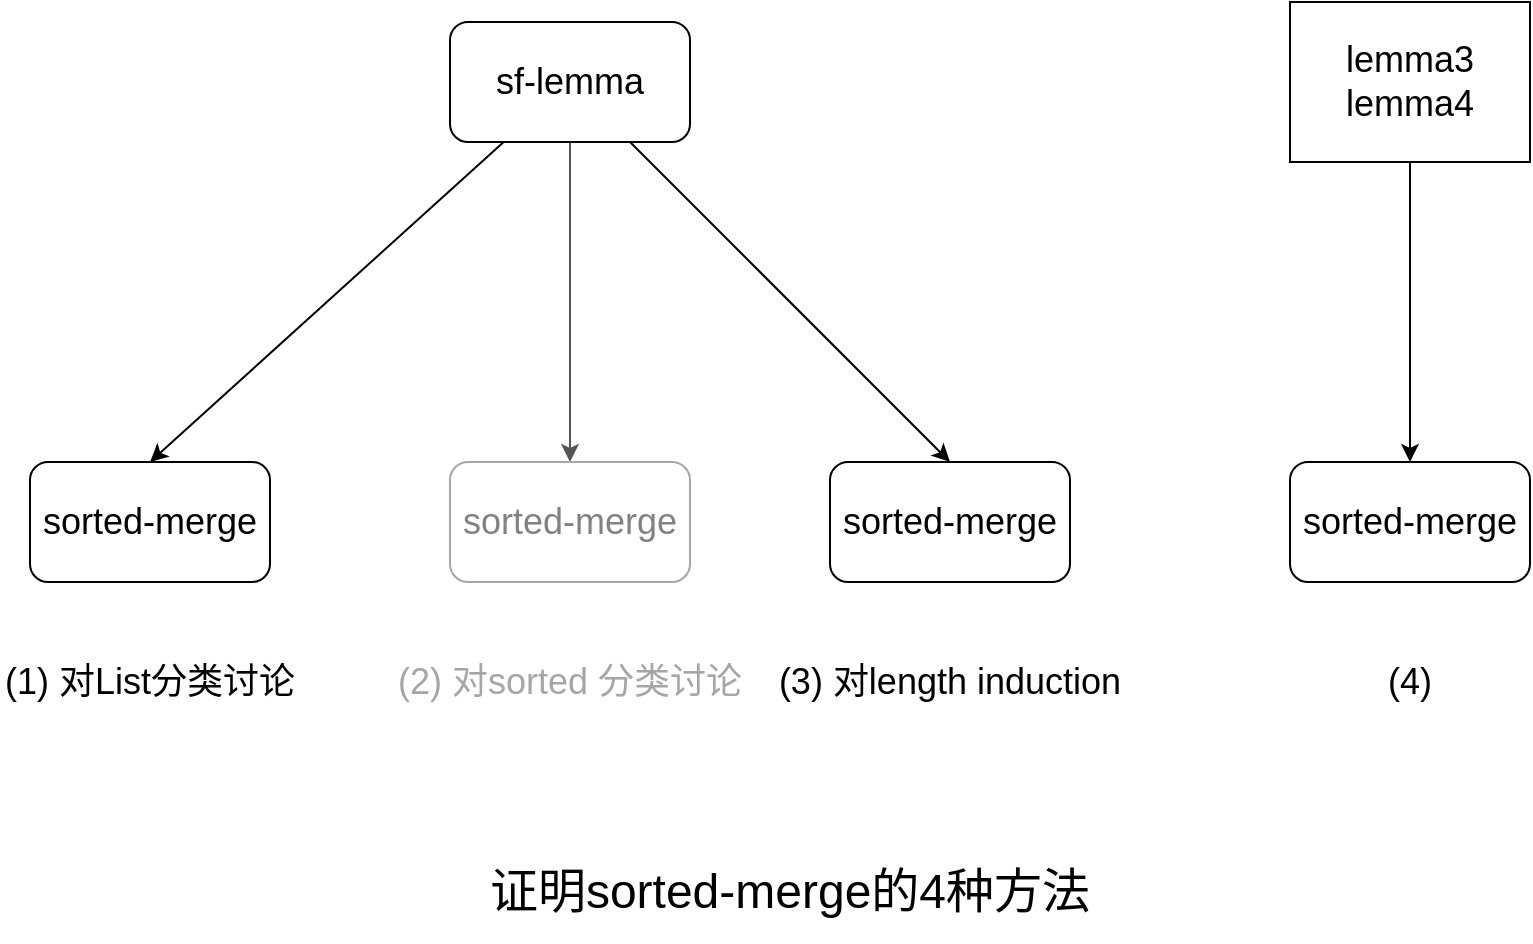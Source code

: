 <mxfile version="18.0.1" type="device"><diagram id="xYReQdLvp108tNMCdzC9" name="Page-1"><mxGraphModel dx="1422" dy="850" grid="1" gridSize="10" guides="1" tooltips="1" connect="1" arrows="1" fold="1" page="1" pageScale="1" pageWidth="827" pageHeight="1169" math="0" shadow="0"><root><mxCell id="0"/><mxCell id="1" parent="0"/><mxCell id="EVcznUNdPkEwKf5tQt21-7" style="rounded=0;orthogonalLoop=1;jettySize=auto;html=1;entryX=0.5;entryY=0;entryDx=0;entryDy=0;fontSize=18;" parent="1" source="EVcznUNdPkEwKf5tQt21-1" target="EVcznUNdPkEwKf5tQt21-3" edge="1"><mxGeometry relative="1" as="geometry"/></mxCell><mxCell id="EVcznUNdPkEwKf5tQt21-8" style="edgeStyle=none;rounded=0;orthogonalLoop=1;jettySize=auto;html=1;entryX=0.5;entryY=0;entryDx=0;entryDy=0;fontSize=18;fontColor=#949494;strokeColor=#545454;" parent="1" source="EVcznUNdPkEwKf5tQt21-1" target="EVcznUNdPkEwKf5tQt21-4" edge="1"><mxGeometry relative="1" as="geometry"/></mxCell><mxCell id="EVcznUNdPkEwKf5tQt21-9" style="edgeStyle=none;rounded=0;orthogonalLoop=1;jettySize=auto;html=1;entryX=0.5;entryY=0;entryDx=0;entryDy=0;fontSize=18;" parent="1" source="EVcznUNdPkEwKf5tQt21-1" target="EVcznUNdPkEwKf5tQt21-5" edge="1"><mxGeometry relative="1" as="geometry"/></mxCell><mxCell id="EVcznUNdPkEwKf5tQt21-1" value="sf-lemma" style="rounded=1;whiteSpace=wrap;html=1;fontSize=18;" parent="1" vertex="1"><mxGeometry x="340" y="200" width="120" height="60" as="geometry"/></mxCell><mxCell id="EVcznUNdPkEwKf5tQt21-3" value="sorted-merge" style="rounded=1;whiteSpace=wrap;html=1;fontSize=18;" parent="1" vertex="1"><mxGeometry x="130" y="420" width="120" height="60" as="geometry"/></mxCell><mxCell id="EVcznUNdPkEwKf5tQt21-4" value="sorted-merge" style="rounded=1;whiteSpace=wrap;html=1;fontSize=18;strokeColor=#A6A6A6;fontColor=#828282;" parent="1" vertex="1"><mxGeometry x="340" y="420" width="120" height="60" as="geometry"/></mxCell><mxCell id="EVcznUNdPkEwKf5tQt21-5" value="sorted-merge" style="rounded=1;whiteSpace=wrap;html=1;fontSize=18;" parent="1" vertex="1"><mxGeometry x="530" y="420" width="120" height="60" as="geometry"/></mxCell><mxCell id="EVcznUNdPkEwKf5tQt21-6" value="sorted-merge" style="rounded=1;whiteSpace=wrap;html=1;fontSize=18;" parent="1" vertex="1"><mxGeometry x="760" y="420" width="120" height="60" as="geometry"/></mxCell><mxCell id="EVcznUNdPkEwKf5tQt21-11" style="edgeStyle=none;rounded=0;orthogonalLoop=1;jettySize=auto;html=1;fontSize=18;" parent="1" source="EVcznUNdPkEwKf5tQt21-10" target="EVcznUNdPkEwKf5tQt21-6" edge="1"><mxGeometry relative="1" as="geometry"/></mxCell><mxCell id="EVcznUNdPkEwKf5tQt21-10" value="lemma3&lt;br&gt;lemma4" style="rounded=0;whiteSpace=wrap;html=1;fontSize=18;" parent="1" vertex="1"><mxGeometry x="760" y="190" width="120" height="80" as="geometry"/></mxCell><mxCell id="EVcznUNdPkEwKf5tQt21-13" value="(3) 对length induction" style="text;html=1;strokeColor=none;fillColor=none;align=center;verticalAlign=middle;whiteSpace=wrap;rounded=0;fontSize=18;" parent="1" vertex="1"><mxGeometry x="500" y="500" width="180" height="60" as="geometry"/></mxCell><mxCell id="EVcznUNdPkEwKf5tQt21-14" value="(2) 对sorted 分类讨论" style="text;html=1;strokeColor=none;fillColor=none;align=center;verticalAlign=middle;whiteSpace=wrap;rounded=0;fontSize=18;fontColor=#A6A6A6;" parent="1" vertex="1"><mxGeometry x="310" y="507.5" width="180" height="45" as="geometry"/></mxCell><mxCell id="EVcznUNdPkEwKf5tQt21-15" value="(1) 对List分类讨论" style="text;html=1;strokeColor=none;fillColor=none;align=center;verticalAlign=middle;whiteSpace=wrap;rounded=0;fontSize=18;" parent="1" vertex="1"><mxGeometry x="115" y="522.5" width="150" height="15" as="geometry"/></mxCell><mxCell id="EVcznUNdPkEwKf5tQt21-17" value="证明sorted-merge的4种方法" style="text;html=1;strokeColor=none;fillColor=none;align=center;verticalAlign=middle;whiteSpace=wrap;rounded=0;fontSize=24;fontColor=#000000;" parent="1" vertex="1"><mxGeometry x="340" y="610" width="340" height="50" as="geometry"/></mxCell><mxCell id="oHJZJPX1zBOCWTEMmnmV-1" value="(4)" style="text;html=1;strokeColor=none;fillColor=none;align=center;verticalAlign=middle;whiteSpace=wrap;rounded=0;fontSize=18;" parent="1" vertex="1"><mxGeometry x="790" y="515" width="60" height="30" as="geometry"/></mxCell></root></mxGraphModel></diagram></mxfile>